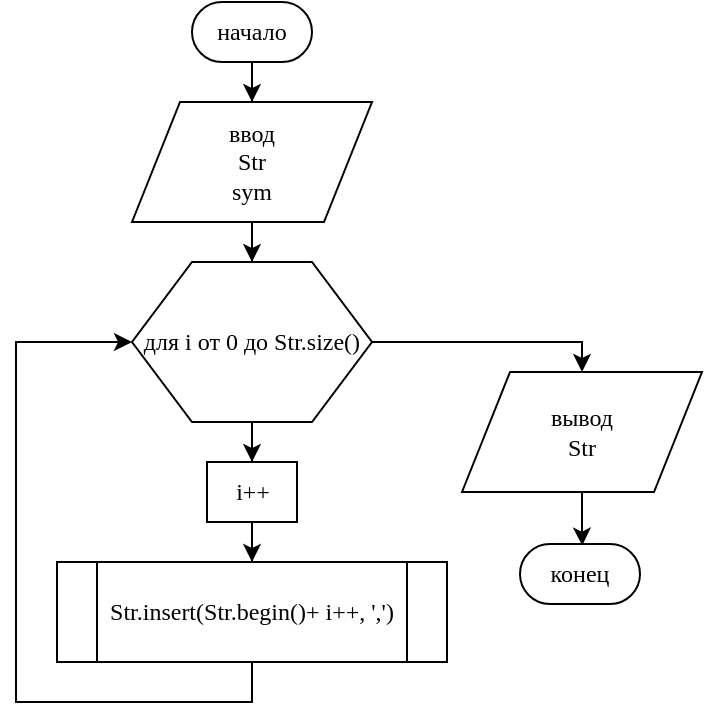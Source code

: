 <mxfile version="10.7.1" type="github"><diagram id="yliQtFNFP3lBQL0YeeZl" name="Page-1"><mxGraphModel dx="559" dy="472" grid="1" gridSize="10" guides="1" tooltips="1" connect="1" arrows="1" fold="1" page="1" pageScale="1" pageWidth="850" pageHeight="1100" math="0" shadow="0"><root><mxCell id="0"/><mxCell id="1" parent="0"/><mxCell id="m9xshlgchEElBrd5ngVu-3" style="edgeStyle=orthogonalEdgeStyle;rounded=0;orthogonalLoop=1;jettySize=auto;html=1;entryX=0.5;entryY=0;entryDx=0;entryDy=0;fontFamily=Times New Roman;" edge="1" parent="1" source="m9xshlgchEElBrd5ngVu-1" target="m9xshlgchEElBrd5ngVu-2"><mxGeometry relative="1" as="geometry"/></mxCell><mxCell id="m9xshlgchEElBrd5ngVu-1" value="начало" style="html=1;shadow=0;dashed=0;shape=mxgraph.bootstrap.roundedButton;align=center;whiteSpace=wrap;fontFamily=Times New Roman;" vertex="1" parent="1"><mxGeometry x="395" width="60" height="30" as="geometry"/></mxCell><mxCell id="m9xshlgchEElBrd5ngVu-6" style="edgeStyle=orthogonalEdgeStyle;rounded=0;orthogonalLoop=1;jettySize=auto;html=1;entryX=0.5;entryY=0;entryDx=0;entryDy=0;fontFamily=Times New Roman;" edge="1" parent="1" source="m9xshlgchEElBrd5ngVu-2" target="m9xshlgchEElBrd5ngVu-4"><mxGeometry relative="1" as="geometry"/></mxCell><mxCell id="m9xshlgchEElBrd5ngVu-2" value="ввод&lt;br&gt;Str&lt;br&gt;sym&lt;br&gt;" style="shape=parallelogram;perimeter=parallelogramPerimeter;whiteSpace=wrap;html=1;fontFamily=Times New Roman;" vertex="1" parent="1"><mxGeometry x="365" y="50" width="120" height="60" as="geometry"/></mxCell><mxCell id="m9xshlgchEElBrd5ngVu-8" style="edgeStyle=orthogonalEdgeStyle;rounded=0;orthogonalLoop=1;jettySize=auto;html=1;entryX=0.5;entryY=0;entryDx=0;entryDy=0;fontFamily=Times New Roman;" edge="1" parent="1" source="m9xshlgchEElBrd5ngVu-4" target="m9xshlgchEElBrd5ngVu-7"><mxGeometry relative="1" as="geometry"/></mxCell><mxCell id="m9xshlgchEElBrd5ngVu-15" style="edgeStyle=orthogonalEdgeStyle;rounded=0;orthogonalLoop=1;jettySize=auto;html=1;entryX=0.5;entryY=0;entryDx=0;entryDy=0;fontFamily=Times New Roman;" edge="1" parent="1" source="m9xshlgchEElBrd5ngVu-4" target="m9xshlgchEElBrd5ngVu-14"><mxGeometry relative="1" as="geometry"><Array as="points"><mxPoint x="590" y="170"/></Array></mxGeometry></mxCell><mxCell id="m9xshlgchEElBrd5ngVu-4" value="для i от 0 до Str.size()" style="shape=hexagon;perimeter=hexagonPerimeter2;whiteSpace=wrap;html=1;fontFamily=Times New Roman;" vertex="1" parent="1"><mxGeometry x="365" y="130" width="120" height="80" as="geometry"/></mxCell><mxCell id="m9xshlgchEElBrd5ngVu-12" style="edgeStyle=orthogonalEdgeStyle;rounded=0;orthogonalLoop=1;jettySize=auto;html=1;entryX=0.5;entryY=0;entryDx=0;entryDy=0;fontFamily=Times New Roman;" edge="1" parent="1" source="m9xshlgchEElBrd5ngVu-7" target="m9xshlgchEElBrd5ngVu-9"><mxGeometry relative="1" as="geometry"/></mxCell><mxCell id="m9xshlgchEElBrd5ngVu-7" value="i++" style="rounded=0;whiteSpace=wrap;html=1;fontFamily=Times New Roman;" vertex="1" parent="1"><mxGeometry x="402.5" y="230" width="45" height="30" as="geometry"/></mxCell><mxCell id="m9xshlgchEElBrd5ngVu-13" style="edgeStyle=orthogonalEdgeStyle;rounded=0;orthogonalLoop=1;jettySize=auto;html=1;entryX=0;entryY=0.5;entryDx=0;entryDy=0;fontFamily=Times New Roman;" edge="1" parent="1" source="m9xshlgchEElBrd5ngVu-9" target="m9xshlgchEElBrd5ngVu-4"><mxGeometry relative="1" as="geometry"><Array as="points"><mxPoint x="425" y="350"/><mxPoint x="307" y="350"/><mxPoint x="307" y="170"/></Array></mxGeometry></mxCell><mxCell id="m9xshlgchEElBrd5ngVu-9" value="Str.insert(Str.begin()+ i++, ',')" style="shape=process;whiteSpace=wrap;html=1;backgroundOutline=1;fontFamily=Times New Roman;" vertex="1" parent="1"><mxGeometry x="327.5" y="280" width="195" height="50" as="geometry"/></mxCell><mxCell id="m9xshlgchEElBrd5ngVu-18" style="edgeStyle=orthogonalEdgeStyle;rounded=0;orthogonalLoop=1;jettySize=auto;html=1;entryX=0.519;entryY=0.027;entryDx=0;entryDy=0;entryPerimeter=0;fontFamily=Times New Roman;" edge="1" parent="1" source="m9xshlgchEElBrd5ngVu-14" target="m9xshlgchEElBrd5ngVu-16"><mxGeometry relative="1" as="geometry"/></mxCell><mxCell id="m9xshlgchEElBrd5ngVu-14" value="вывод&lt;br&gt;Str&lt;br&gt;" style="shape=parallelogram;perimeter=parallelogramPerimeter;whiteSpace=wrap;html=1;fontFamily=Times New Roman;" vertex="1" parent="1"><mxGeometry x="530" y="185" width="120" height="60" as="geometry"/></mxCell><mxCell id="m9xshlgchEElBrd5ngVu-16" value="конец" style="html=1;shadow=0;dashed=0;shape=mxgraph.bootstrap.roundedButton;align=center;whiteSpace=wrap;fontFamily=Times New Roman;" vertex="1" parent="1"><mxGeometry x="559" y="271" width="60" height="30" as="geometry"/></mxCell></root></mxGraphModel></diagram></mxfile>
